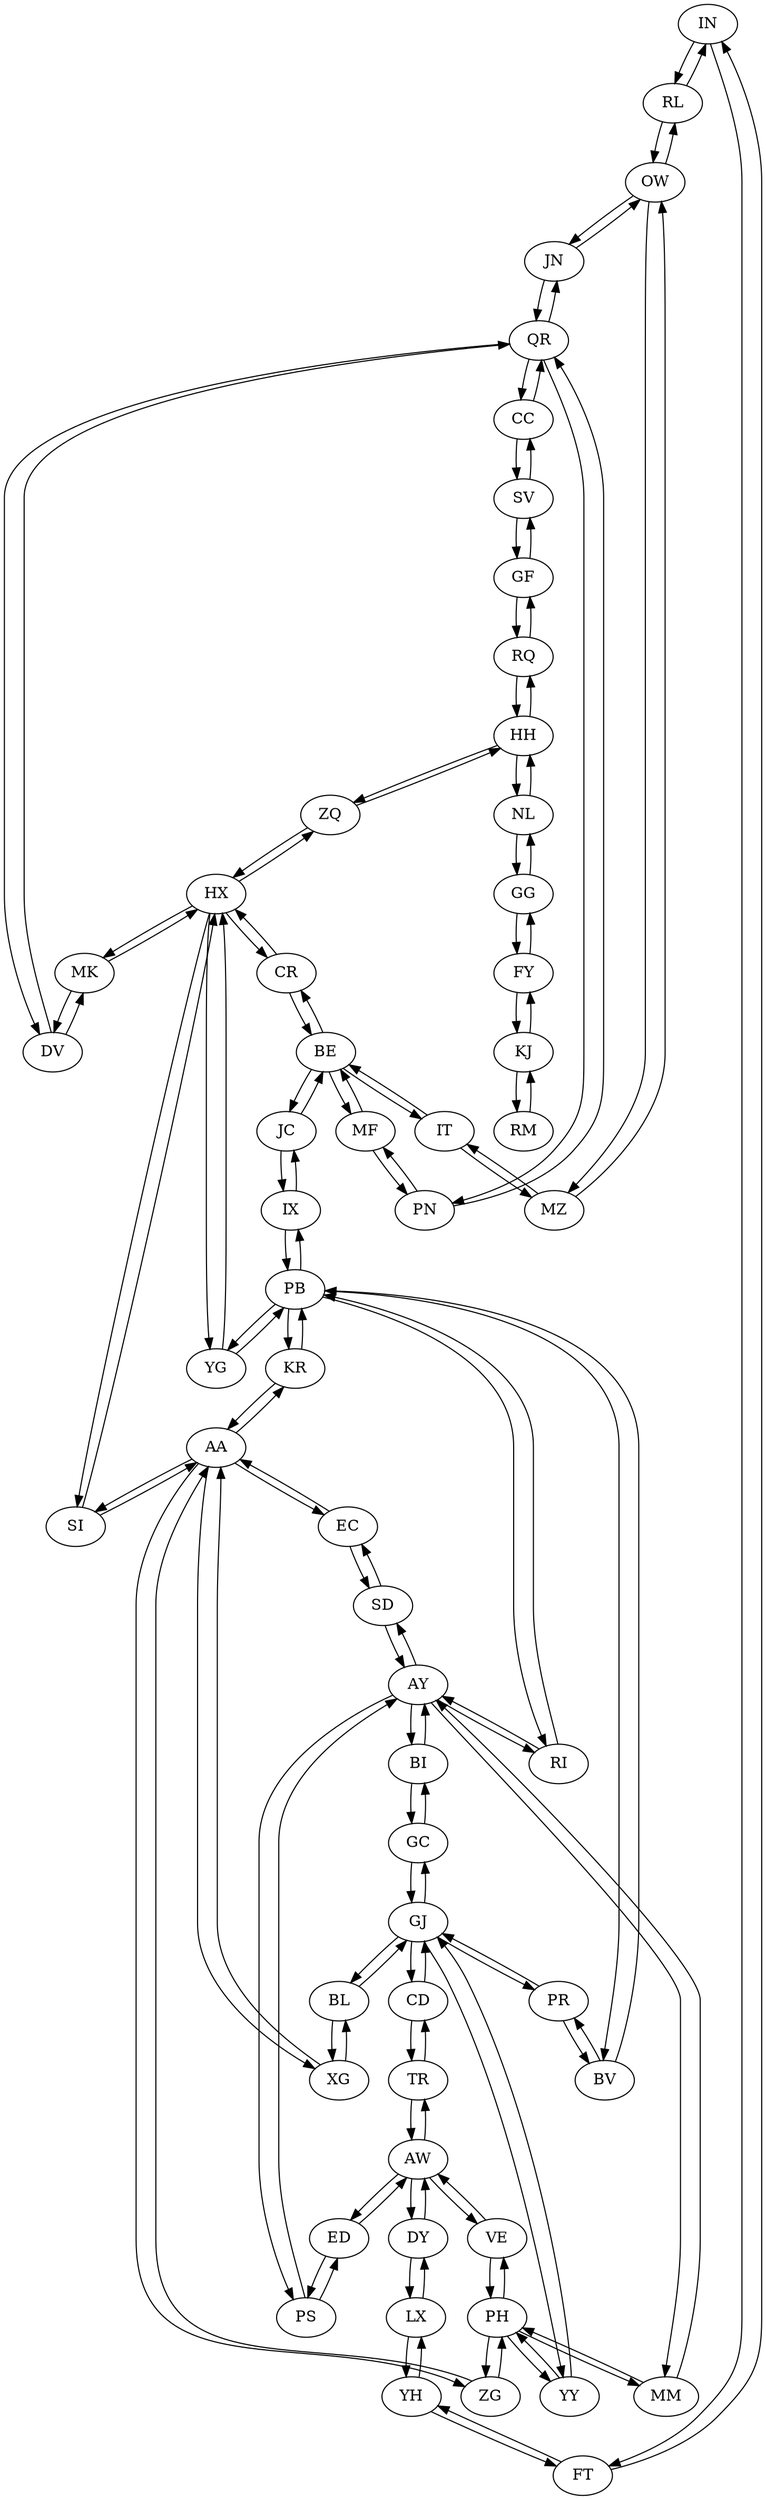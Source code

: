 digraph Cave {

   IN -> RL
   IN -> FT
   EC -> SD
   EC -> AA
   MZ -> OW
   MZ -> IT
   CC -> SV
   CC -> QR
   PN -> MF
   PN -> QR
   KR -> AA
   KR -> PB
   ZQ -> HX
   ZQ -> HH
   YH -> LX
   YH -> FT
   MF -> BE
   MF -> PN
   KJ -> RM
   KJ -> FY
   MM -> AY
   MM -> PH
   OW -> MZ
   OW -> RL
   OW -> JN
   VE -> PH
   VE -> AW
   AY -> RI
   AY -> PS
   AY -> SD
   AY -> BI
   AY -> MM
   ZG -> AA
   ZG -> PH
   QR -> CC
   QR -> DV
   QR -> PN
   QR -> JN
   NL -> GG
   NL -> HH
   RM -> KJ
   JN -> OW
   JN -> QR
   JC -> IX
   JC -> BE
   GG -> FY
   GG -> NL
   CD -> TR
   CD -> GJ
   BL -> GJ
   BL -> XG
   GJ -> PR
   GJ -> CD
   GJ -> YY
   GJ -> GC
   GJ -> BL
   DV -> MK
   DV -> QR
   HX -> MK
   HX -> ZQ
   HX -> YG
   HX -> SI
   HX -> CR
   YG -> PB
   YG -> HX
   FT -> IN
   FT -> YH
   AA -> KR
   AA -> SI
   AA -> XG
   AA -> EC
   AA -> ZG
   HH -> RQ
   HH -> NL
   HH -> ZQ
   PS -> ED
   PS -> AY
   TR -> CD
   TR -> AW
   BV -> PR
   BV -> PB
   IX -> PB
   IX -> JC
   MK -> HX
   MK -> DV
   XG -> BL
   XG -> AA
   IT -> MZ
   IT -> BE
   RQ -> HH
   RQ -> GF
   RI -> PB
   RI -> AY
   GC -> BI
   GC -> GJ
   FY -> GG
   FY -> KJ
   AW -> VE
   AW -> DY
   AW -> TR
   AW -> ED
   PR -> BV
   PR -> GJ
   BE -> CR
   BE -> JC
   BE -> MF
   BE -> IT
   GF -> RQ
   GF -> SV
   RL -> OW
   RL -> IN
   SV -> CC
   SV -> GF
   SD -> AY
   SD -> EC
   DY -> LX
   DY -> AW
   PH -> YY
   PH -> VE
   PH -> ZG
   PH -> MM
   YY -> PH
   YY -> GJ
   PB -> IX
   PB -> YG
   PB -> RI
   PB -> KR
   PB -> BV
   BI -> GC
   BI -> AY
   CR -> BE
   CR -> HX
   LX -> DY
   LX -> YH
   SI -> AA
   SI -> HX
   ED -> PS
   ED -> AW
}
